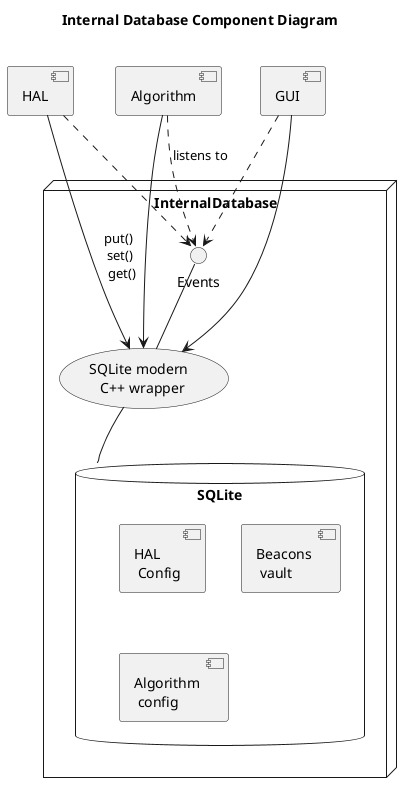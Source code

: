 @startuml

'!include style.skinparam
'skinparam componentStyle uml2

title Internal Database Component Diagram\n


node InternalDatabase{
    database SQLite{
        [HAL \n Config]
        [Beacons \n vault]
        [Algorithm \n config]
    }
    (SQLite modern \n C++ wrapper) as SqliWrapper
    url of SqliWrapper is [[https://github.com/aminroosta/sqlite_modern_cpp]]

    ()Events
    SqliWrapper -down- SQLite
    Events -down- SqliWrapper
}


[HAL] ..> Events
[Algorithm] ..> Events  : listens to
[GUI] ..> Events

[HAL] --> SqliWrapper  : put() \n set() \n get()
[Algorithm] --> SqliWrapper
[GUI] --> SqliWrapper

@enduml
